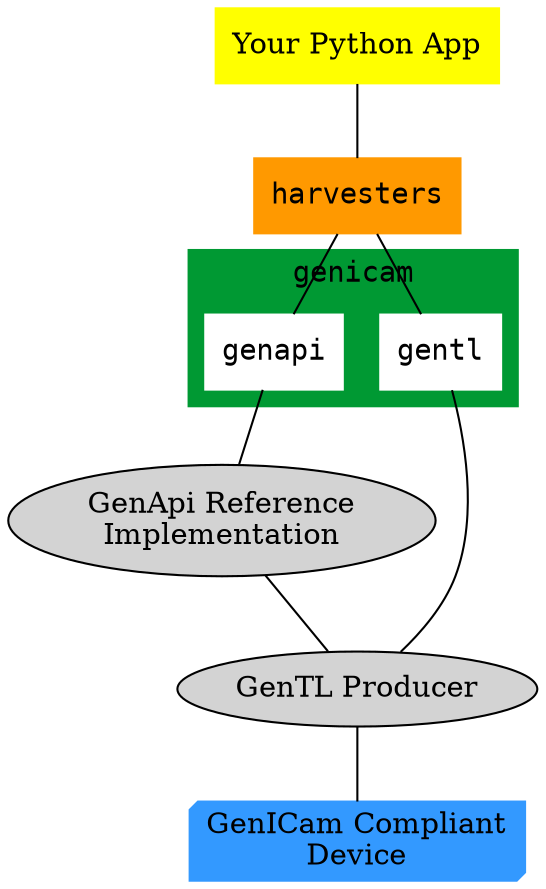 digraph G {
  node [style=filled]

  subgraph cluster {
    style=filled;
    color="#009933";
    node [shape="box",color=white];
    a [label="genapi", shape="box", fontname="consolas"]
    t [label="gentl", shape="box", fontname="consolas"]
    label = "genicam";
    fontname="consolas";
  }
  
  c [label="Your Python App", shape="box", color="#ffff00"]
  h [label="harvesters", shape="box", fontname="consolas", color="#ff9900"]
  p [label="GenTL Producer"]
  r [label="GenApi Reference\nImplementation"]
  d [label="GenICam Compliant\nDevice", shape="box3d", color="#3399ff"]

  c -> h [arrowhead=none];
  h -> a [arrowhead=none];
  h -> t [arrowhead=none];
  t -> p [arrowhead=none];
  a -> r [arrowhead=none];
  r -> p [arrowhead=none];
  p -> d [arrowhead=none];
}
